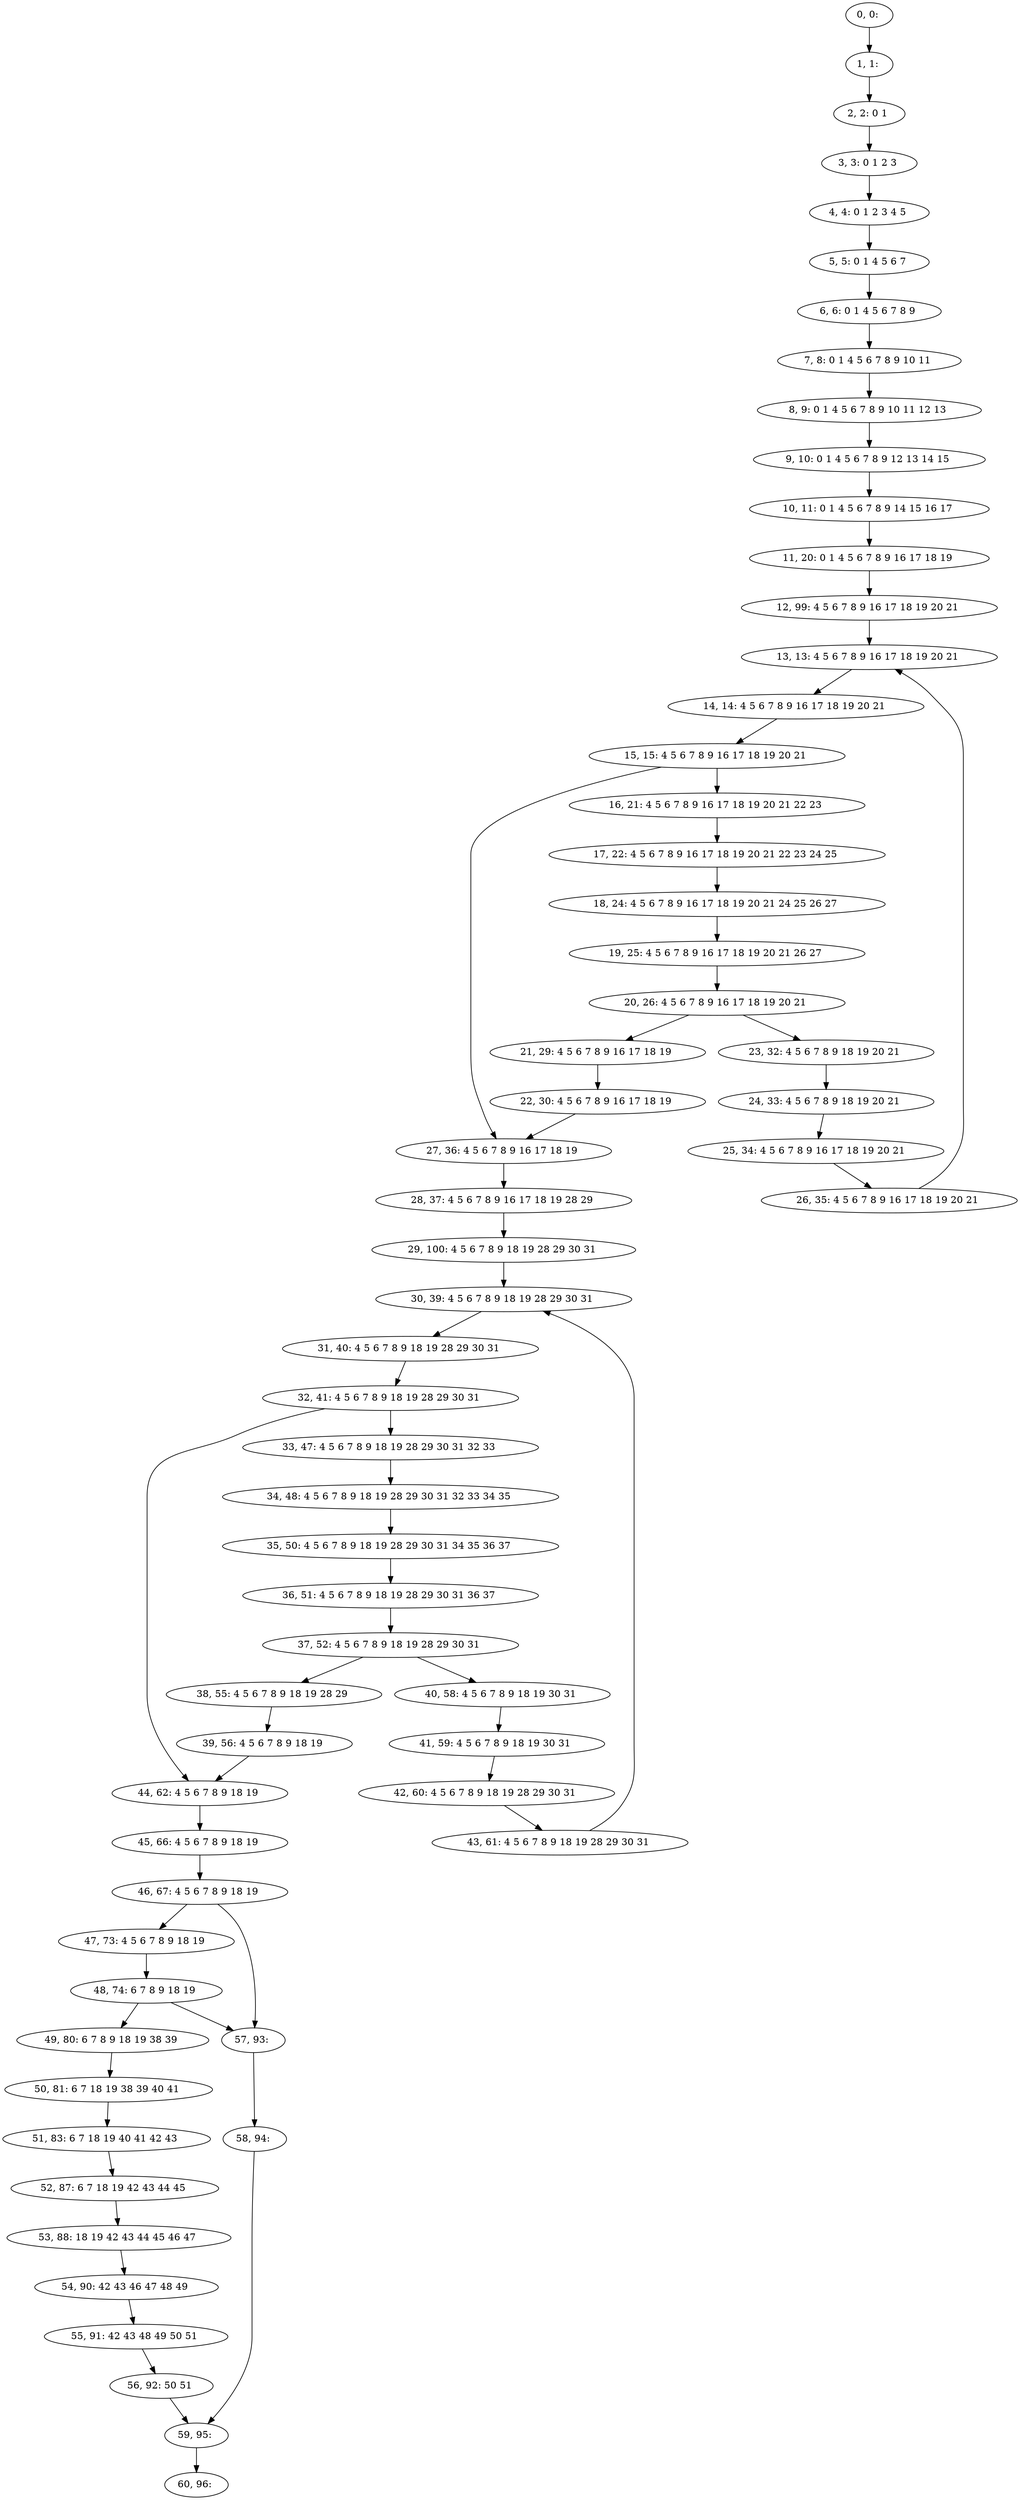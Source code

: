digraph G {
0[label="0, 0: "];
1[label="1, 1: "];
2[label="2, 2: 0 1 "];
3[label="3, 3: 0 1 2 3 "];
4[label="4, 4: 0 1 2 3 4 5 "];
5[label="5, 5: 0 1 4 5 6 7 "];
6[label="6, 6: 0 1 4 5 6 7 8 9 "];
7[label="7, 8: 0 1 4 5 6 7 8 9 10 11 "];
8[label="8, 9: 0 1 4 5 6 7 8 9 10 11 12 13 "];
9[label="9, 10: 0 1 4 5 6 7 8 9 12 13 14 15 "];
10[label="10, 11: 0 1 4 5 6 7 8 9 14 15 16 17 "];
11[label="11, 20: 0 1 4 5 6 7 8 9 16 17 18 19 "];
12[label="12, 99: 4 5 6 7 8 9 16 17 18 19 20 21 "];
13[label="13, 13: 4 5 6 7 8 9 16 17 18 19 20 21 "];
14[label="14, 14: 4 5 6 7 8 9 16 17 18 19 20 21 "];
15[label="15, 15: 4 5 6 7 8 9 16 17 18 19 20 21 "];
16[label="16, 21: 4 5 6 7 8 9 16 17 18 19 20 21 22 23 "];
17[label="17, 22: 4 5 6 7 8 9 16 17 18 19 20 21 22 23 24 25 "];
18[label="18, 24: 4 5 6 7 8 9 16 17 18 19 20 21 24 25 26 27 "];
19[label="19, 25: 4 5 6 7 8 9 16 17 18 19 20 21 26 27 "];
20[label="20, 26: 4 5 6 7 8 9 16 17 18 19 20 21 "];
21[label="21, 29: 4 5 6 7 8 9 16 17 18 19 "];
22[label="22, 30: 4 5 6 7 8 9 16 17 18 19 "];
23[label="23, 32: 4 5 6 7 8 9 18 19 20 21 "];
24[label="24, 33: 4 5 6 7 8 9 18 19 20 21 "];
25[label="25, 34: 4 5 6 7 8 9 16 17 18 19 20 21 "];
26[label="26, 35: 4 5 6 7 8 9 16 17 18 19 20 21 "];
27[label="27, 36: 4 5 6 7 8 9 16 17 18 19 "];
28[label="28, 37: 4 5 6 7 8 9 16 17 18 19 28 29 "];
29[label="29, 100: 4 5 6 7 8 9 18 19 28 29 30 31 "];
30[label="30, 39: 4 5 6 7 8 9 18 19 28 29 30 31 "];
31[label="31, 40: 4 5 6 7 8 9 18 19 28 29 30 31 "];
32[label="32, 41: 4 5 6 7 8 9 18 19 28 29 30 31 "];
33[label="33, 47: 4 5 6 7 8 9 18 19 28 29 30 31 32 33 "];
34[label="34, 48: 4 5 6 7 8 9 18 19 28 29 30 31 32 33 34 35 "];
35[label="35, 50: 4 5 6 7 8 9 18 19 28 29 30 31 34 35 36 37 "];
36[label="36, 51: 4 5 6 7 8 9 18 19 28 29 30 31 36 37 "];
37[label="37, 52: 4 5 6 7 8 9 18 19 28 29 30 31 "];
38[label="38, 55: 4 5 6 7 8 9 18 19 28 29 "];
39[label="39, 56: 4 5 6 7 8 9 18 19 "];
40[label="40, 58: 4 5 6 7 8 9 18 19 30 31 "];
41[label="41, 59: 4 5 6 7 8 9 18 19 30 31 "];
42[label="42, 60: 4 5 6 7 8 9 18 19 28 29 30 31 "];
43[label="43, 61: 4 5 6 7 8 9 18 19 28 29 30 31 "];
44[label="44, 62: 4 5 6 7 8 9 18 19 "];
45[label="45, 66: 4 5 6 7 8 9 18 19 "];
46[label="46, 67: 4 5 6 7 8 9 18 19 "];
47[label="47, 73: 4 5 6 7 8 9 18 19 "];
48[label="48, 74: 6 7 8 9 18 19 "];
49[label="49, 80: 6 7 8 9 18 19 38 39 "];
50[label="50, 81: 6 7 18 19 38 39 40 41 "];
51[label="51, 83: 6 7 18 19 40 41 42 43 "];
52[label="52, 87: 6 7 18 19 42 43 44 45 "];
53[label="53, 88: 18 19 42 43 44 45 46 47 "];
54[label="54, 90: 42 43 46 47 48 49 "];
55[label="55, 91: 42 43 48 49 50 51 "];
56[label="56, 92: 50 51 "];
57[label="57, 93: "];
58[label="58, 94: "];
59[label="59, 95: "];
60[label="60, 96: "];
0->1 ;
1->2 ;
2->3 ;
3->4 ;
4->5 ;
5->6 ;
6->7 ;
7->8 ;
8->9 ;
9->10 ;
10->11 ;
11->12 ;
12->13 ;
13->14 ;
14->15 ;
15->16 ;
15->27 ;
16->17 ;
17->18 ;
18->19 ;
19->20 ;
20->21 ;
20->23 ;
21->22 ;
22->27 ;
23->24 ;
24->25 ;
25->26 ;
26->13 ;
27->28 ;
28->29 ;
29->30 ;
30->31 ;
31->32 ;
32->33 ;
32->44 ;
33->34 ;
34->35 ;
35->36 ;
36->37 ;
37->38 ;
37->40 ;
38->39 ;
39->44 ;
40->41 ;
41->42 ;
42->43 ;
43->30 ;
44->45 ;
45->46 ;
46->47 ;
46->57 ;
47->48 ;
48->49 ;
48->57 ;
49->50 ;
50->51 ;
51->52 ;
52->53 ;
53->54 ;
54->55 ;
55->56 ;
56->59 ;
57->58 ;
58->59 ;
59->60 ;
}
